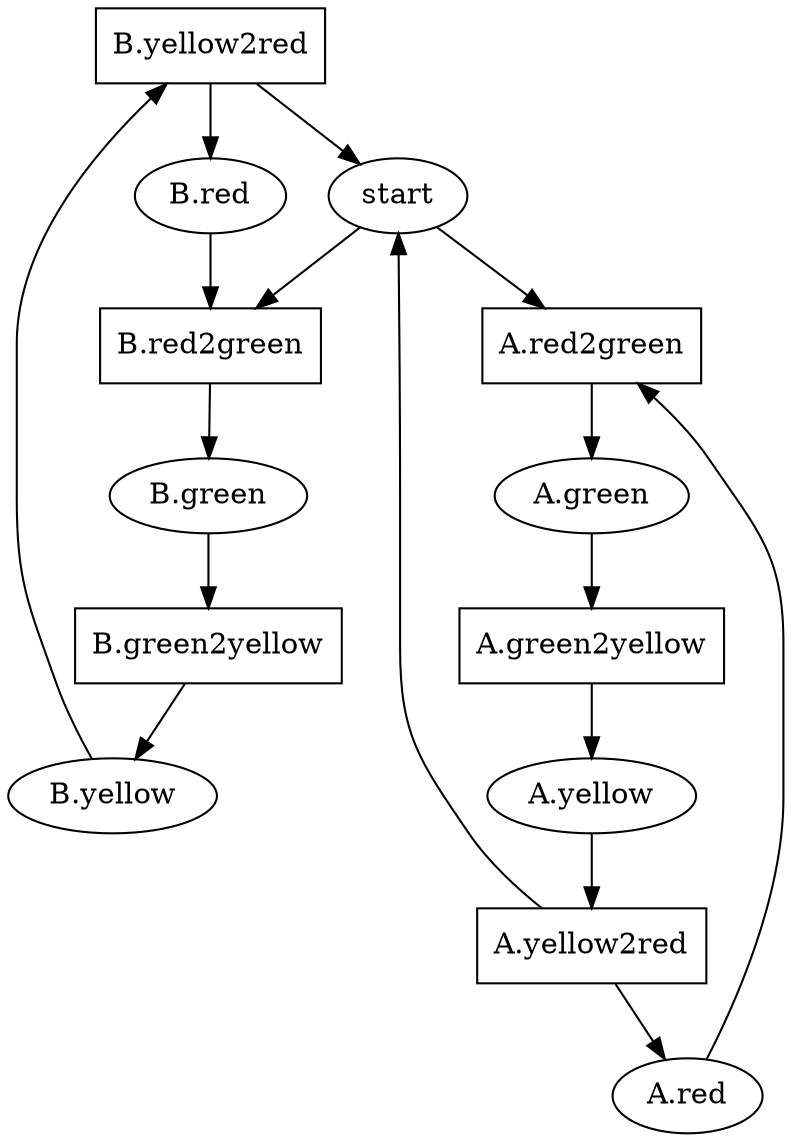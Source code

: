 strict digraph  {
	"B.yellow2red"	 [shape=box];
	"B.red"	 [shape=ellipse];
	"B.yellow2red" -> "B.red";
	start	 [shape=ellipse];
	"B.yellow2red" -> start;
	"A.red2green"	 [shape=box];
	start -> "A.red2green";
	"B.red2green"	 [shape=box];
	start -> "B.red2green";
	"A.yellow"	 [shape=ellipse];
	"A.yellow2red"	 [shape=box];
	"A.yellow" -> "A.yellow2red";
	"A.green"	 [shape=ellipse];
	"A.red2green" -> "A.green";
	"A.red"	 [shape=ellipse];
	"A.red" -> "A.red2green";
	"B.red" -> "B.red2green";
	"B.green"	 [shape=ellipse];
	"B.red2green" -> "B.green";
	"A.green2yellow"	 [shape=box];
	"A.green2yellow" -> "A.yellow";
	"B.yellow"	 [shape=ellipse];
	"B.yellow" -> "B.yellow2red";
	"A.yellow2red" -> "A.red";
	"A.yellow2red" -> start;
	"B.green2yellow"	 [shape=box];
	"B.green2yellow" -> "B.yellow";
	"A.green" -> "A.green2yellow";
	"B.green" -> "B.green2yellow";
}
